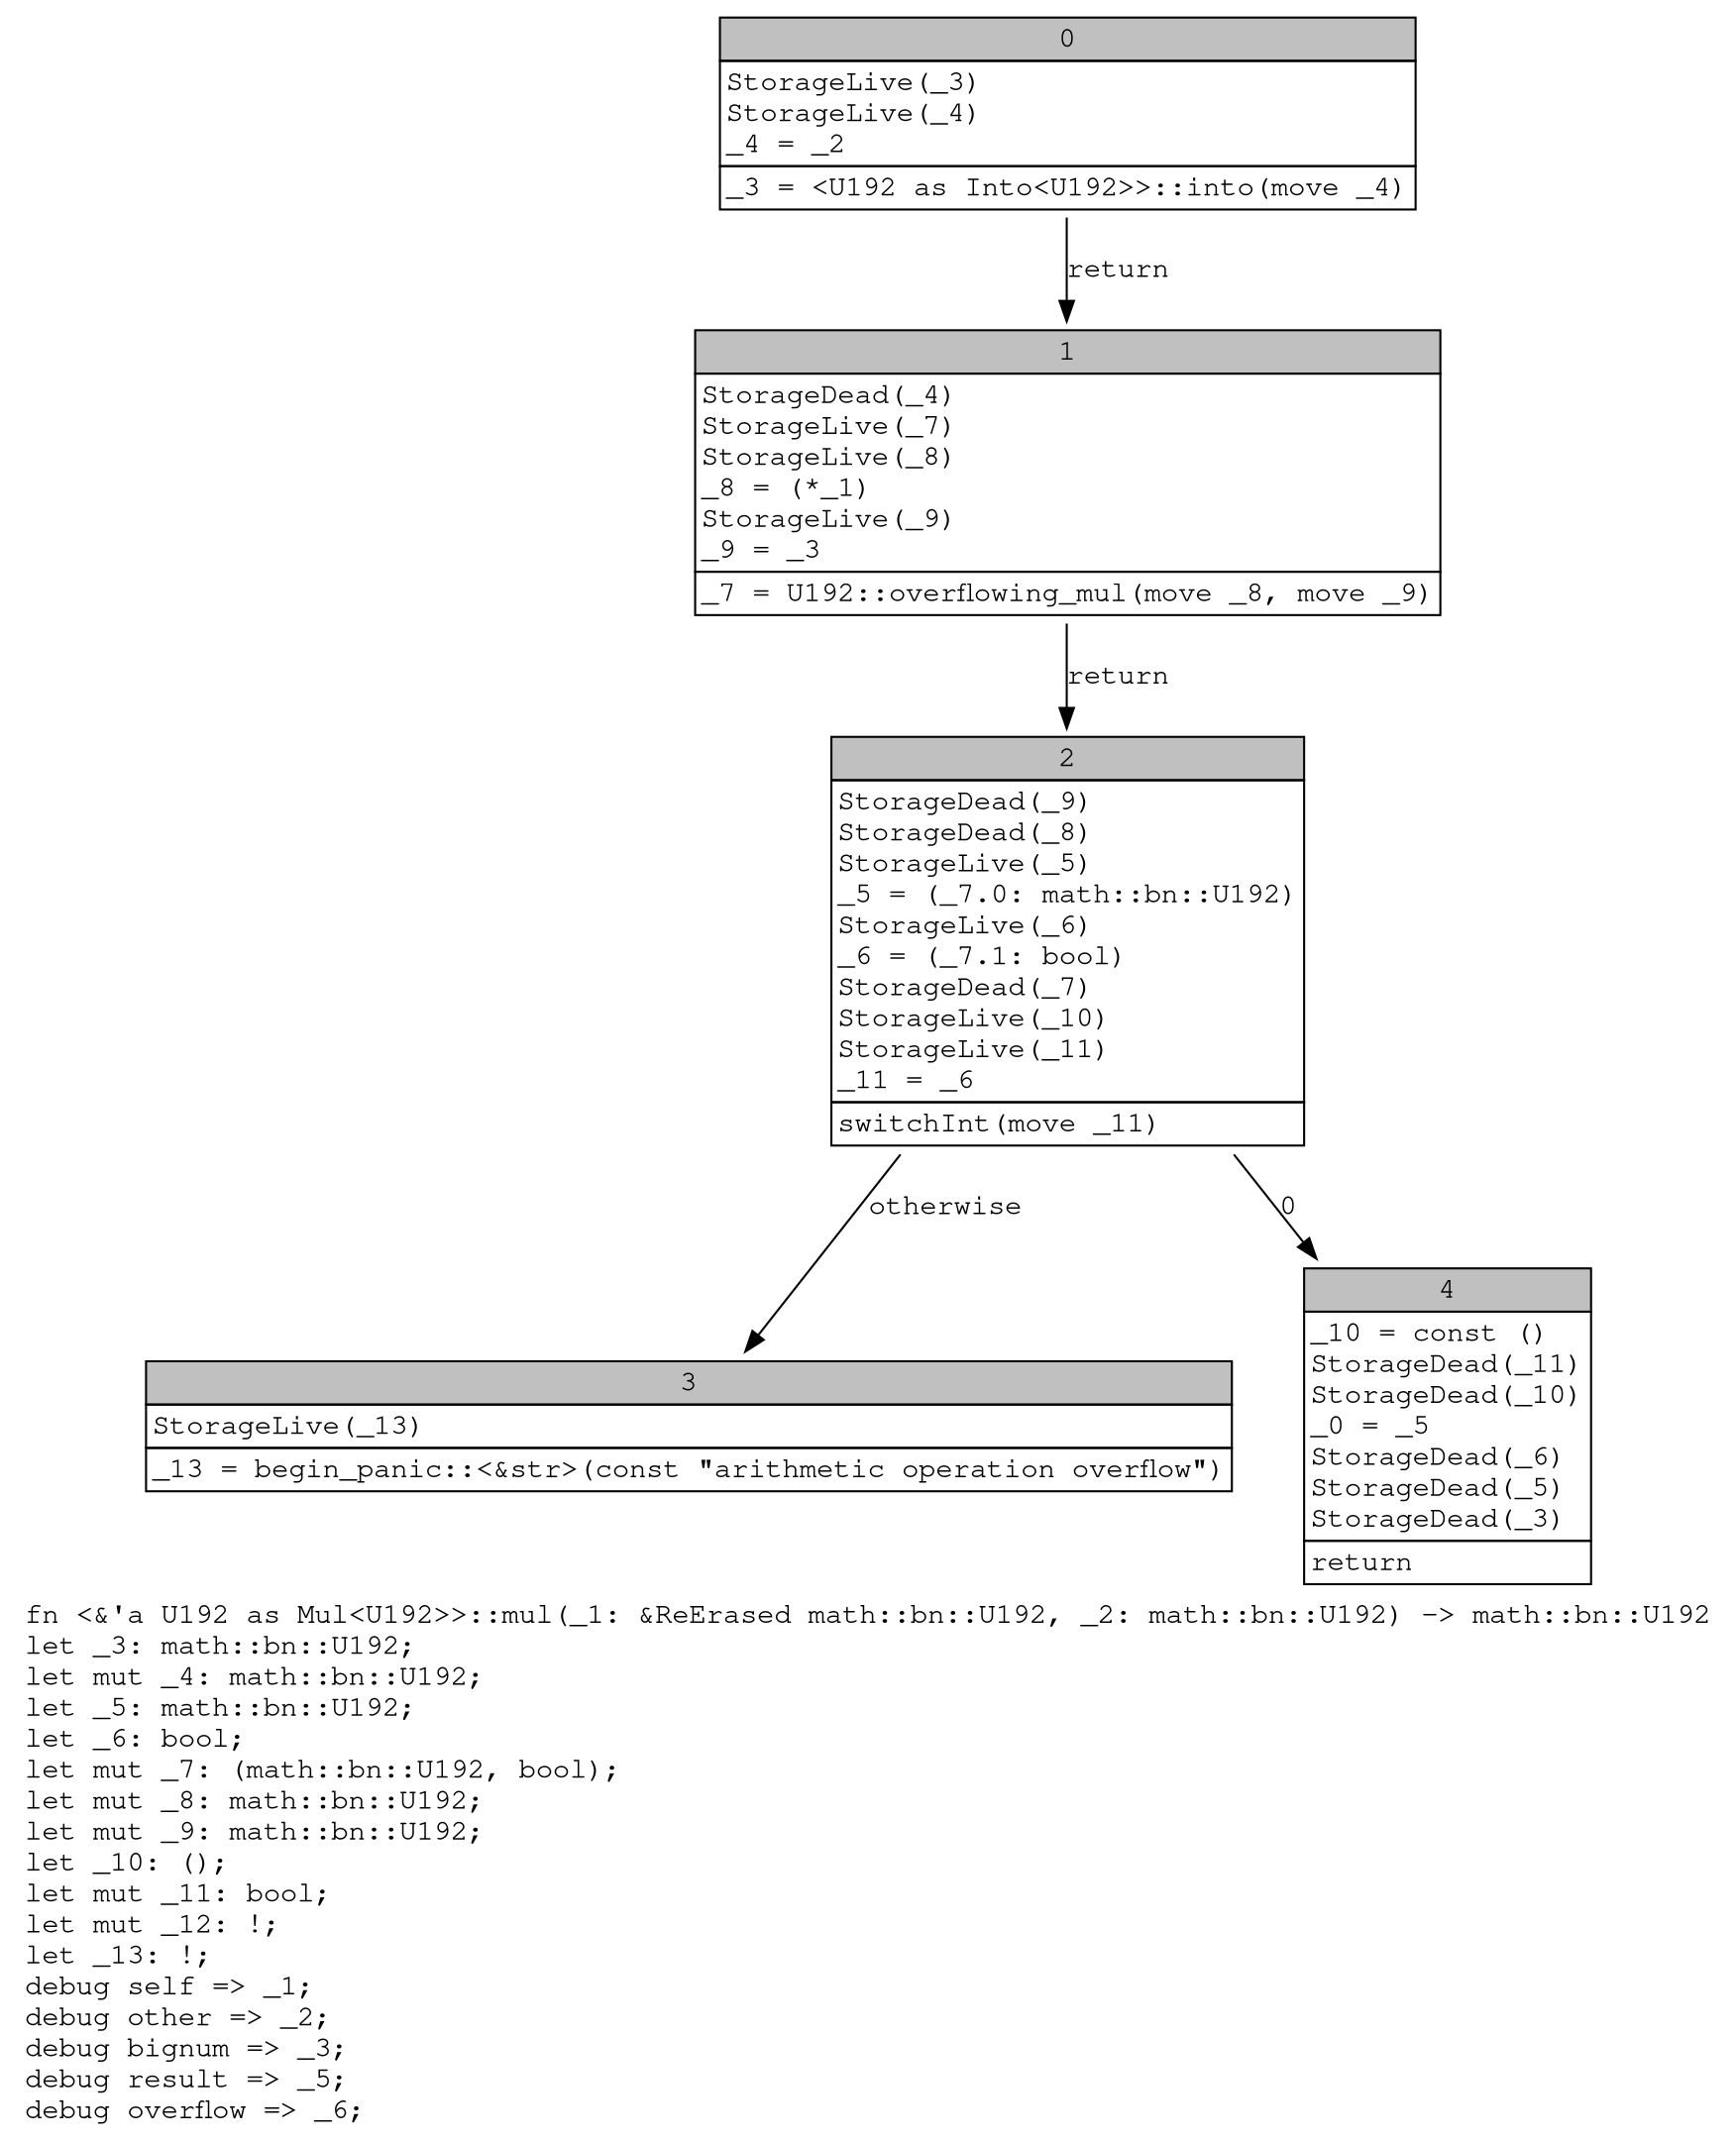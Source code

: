 digraph Mir_0_14785 {
    graph [fontname="Courier, monospace"];
    node [fontname="Courier, monospace"];
    edge [fontname="Courier, monospace"];
    label=<fn &lt;&amp;'a U192 as Mul&lt;U192&gt;&gt;::mul(_1: &amp;ReErased math::bn::U192, _2: math::bn::U192) -&gt; math::bn::U192<br align="left"/>let _3: math::bn::U192;<br align="left"/>let mut _4: math::bn::U192;<br align="left"/>let _5: math::bn::U192;<br align="left"/>let _6: bool;<br align="left"/>let mut _7: (math::bn::U192, bool);<br align="left"/>let mut _8: math::bn::U192;<br align="left"/>let mut _9: math::bn::U192;<br align="left"/>let _10: ();<br align="left"/>let mut _11: bool;<br align="left"/>let mut _12: !;<br align="left"/>let _13: !;<br align="left"/>debug self =&gt; _1;<br align="left"/>debug other =&gt; _2;<br align="left"/>debug bignum =&gt; _3;<br align="left"/>debug result =&gt; _5;<br align="left"/>debug overflow =&gt; _6;<br align="left"/>>;
    bb0__0_14785 [shape="none", label=<<table border="0" cellborder="1" cellspacing="0"><tr><td bgcolor="gray" align="center" colspan="1">0</td></tr><tr><td align="left" balign="left">StorageLive(_3)<br/>StorageLive(_4)<br/>_4 = _2<br/></td></tr><tr><td align="left">_3 = &lt;U192 as Into&lt;U192&gt;&gt;::into(move _4)</td></tr></table>>];
    bb1__0_14785 [shape="none", label=<<table border="0" cellborder="1" cellspacing="0"><tr><td bgcolor="gray" align="center" colspan="1">1</td></tr><tr><td align="left" balign="left">StorageDead(_4)<br/>StorageLive(_7)<br/>StorageLive(_8)<br/>_8 = (*_1)<br/>StorageLive(_9)<br/>_9 = _3<br/></td></tr><tr><td align="left">_7 = U192::overflowing_mul(move _8, move _9)</td></tr></table>>];
    bb2__0_14785 [shape="none", label=<<table border="0" cellborder="1" cellspacing="0"><tr><td bgcolor="gray" align="center" colspan="1">2</td></tr><tr><td align="left" balign="left">StorageDead(_9)<br/>StorageDead(_8)<br/>StorageLive(_5)<br/>_5 = (_7.0: math::bn::U192)<br/>StorageLive(_6)<br/>_6 = (_7.1: bool)<br/>StorageDead(_7)<br/>StorageLive(_10)<br/>StorageLive(_11)<br/>_11 = _6<br/></td></tr><tr><td align="left">switchInt(move _11)</td></tr></table>>];
    bb3__0_14785 [shape="none", label=<<table border="0" cellborder="1" cellspacing="0"><tr><td bgcolor="gray" align="center" colspan="1">3</td></tr><tr><td align="left" balign="left">StorageLive(_13)<br/></td></tr><tr><td align="left">_13 = begin_panic::&lt;&amp;str&gt;(const &quot;arithmetic operation overflow&quot;)</td></tr></table>>];
    bb4__0_14785 [shape="none", label=<<table border="0" cellborder="1" cellspacing="0"><tr><td bgcolor="gray" align="center" colspan="1">4</td></tr><tr><td align="left" balign="left">_10 = const ()<br/>StorageDead(_11)<br/>StorageDead(_10)<br/>_0 = _5<br/>StorageDead(_6)<br/>StorageDead(_5)<br/>StorageDead(_3)<br/></td></tr><tr><td align="left">return</td></tr></table>>];
    bb0__0_14785 -> bb1__0_14785 [label="return"];
    bb1__0_14785 -> bb2__0_14785 [label="return"];
    bb2__0_14785 -> bb4__0_14785 [label="0"];
    bb2__0_14785 -> bb3__0_14785 [label="otherwise"];
}
